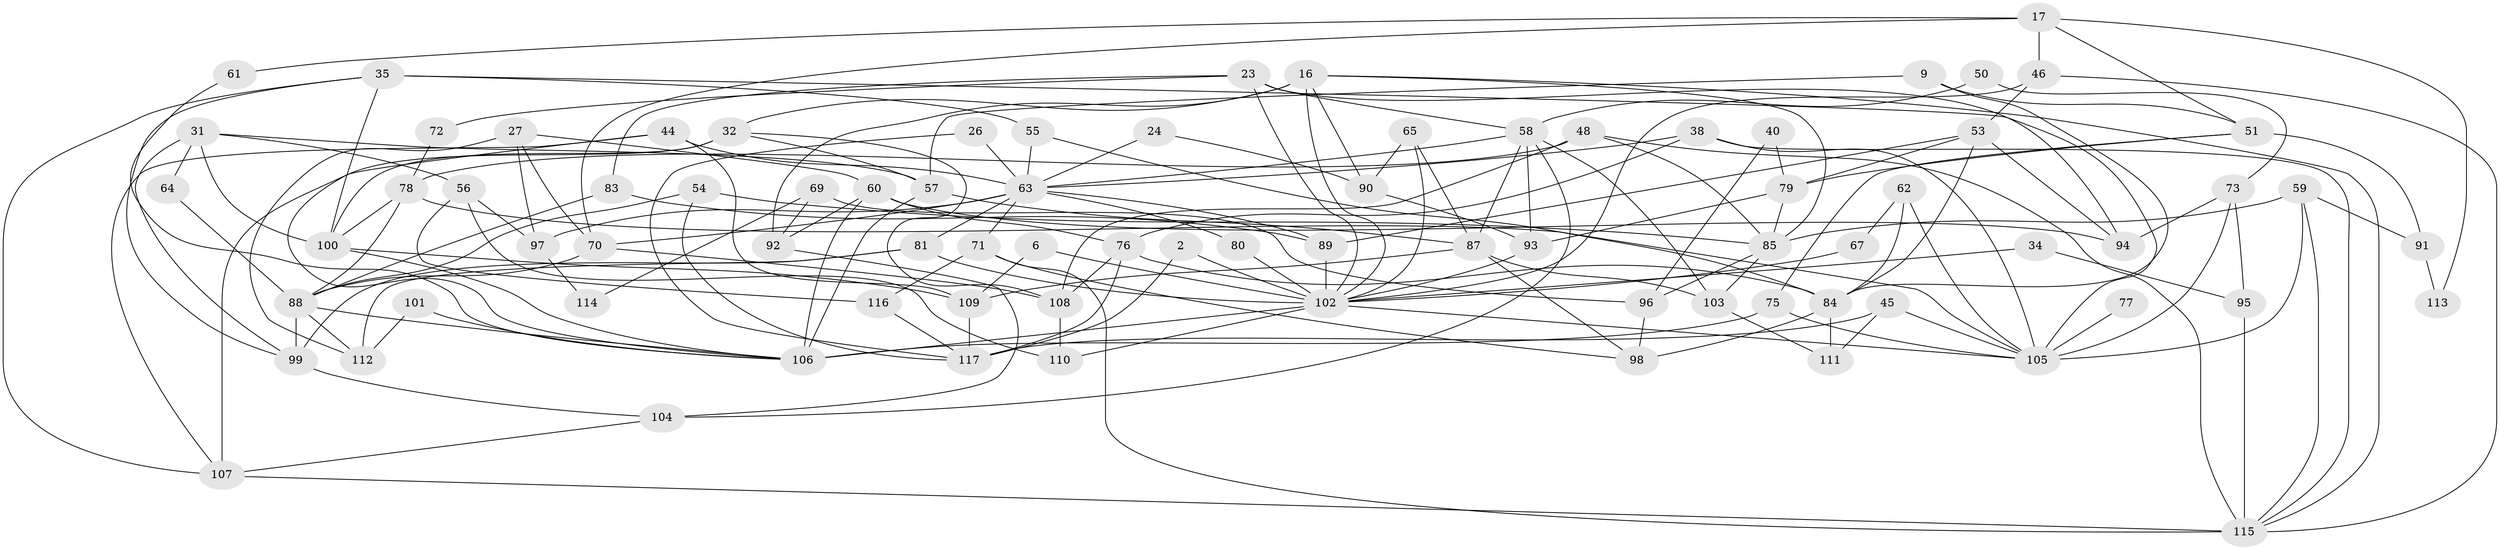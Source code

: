 // original degree distribution, {6: 0.09401709401709402, 3: 0.2564102564102564, 4: 0.27350427350427353, 2: 0.1452991452991453, 5: 0.18803418803418803, 8: 0.008547008547008548, 9: 0.017094017094017096, 7: 0.017094017094017096}
// Generated by graph-tools (version 1.1) at 2025/52/03/04/25 21:52:16]
// undirected, 81 vertices, 175 edges
graph export_dot {
graph [start="1"]
  node [color=gray90,style=filled];
  2;
  6;
  9;
  16 [super="+10"];
  17;
  23;
  24;
  26;
  27;
  31;
  32 [super="+15"];
  34;
  35 [super="+5"];
  38 [super="+20"];
  40;
  44;
  45;
  46;
  48 [super="+37+41"];
  50;
  51 [super="+3"];
  53;
  54;
  55;
  56;
  57;
  58 [super="+49"];
  59;
  60 [super="+14"];
  61;
  62;
  63 [super="+42+18"];
  64;
  65;
  67;
  69;
  70;
  71;
  72;
  73;
  75 [super="+43+25"];
  76;
  77;
  78 [super="+12"];
  79 [super="+19"];
  80;
  81;
  83;
  84 [super="+47"];
  85 [super="+74"];
  87 [super="+33"];
  88 [super="+86"];
  89;
  90;
  91;
  92;
  93;
  94;
  95 [super="+39"];
  96;
  97 [super="+21"];
  98;
  99;
  100;
  101;
  102 [super="+82"];
  103;
  104;
  105 [super="+36+66"];
  106 [super="+8+30"];
  107;
  108 [super="+11"];
  109;
  110;
  111;
  112;
  113;
  114;
  115 [super="+29"];
  116;
  117 [super="+68"];
  2 -- 102 [weight=2];
  2 -- 117;
  6 -- 109;
  6 -- 102;
  9 -- 57;
  9 -- 84;
  9 -- 51;
  16 -- 90;
  16 -- 85;
  16 -- 92 [weight=2];
  16 -- 32;
  16 -- 115;
  16 -- 102;
  17 -- 51;
  17 -- 46;
  17 -- 61;
  17 -- 70;
  17 -- 113;
  23 -- 83;
  23 -- 72;
  23 -- 94;
  23 -- 102;
  23 -- 58;
  24 -- 90;
  24 -- 63;
  26 -- 63;
  26 -- 117;
  27 -- 70;
  27 -- 97;
  27 -- 112;
  27 -- 60;
  31 -- 100;
  31 -- 57;
  31 -- 56;
  31 -- 64;
  31 -- 99;
  32 -- 100;
  32 -- 107;
  32 -- 57;
  32 -- 108;
  34 -- 95 [weight=2];
  34 -- 102 [weight=2];
  35 -- 107;
  35 -- 100 [weight=2];
  35 -- 105 [weight=3];
  35 -- 99;
  35 -- 55;
  38 -- 76;
  38 -- 105;
  38 -- 63;
  38 -- 115;
  40 -- 96;
  40 -- 79;
  44 -- 109;
  44 -- 107;
  44 -- 106;
  44 -- 63;
  45 -- 117;
  45 -- 111;
  45 -- 105;
  46 -- 115;
  46 -- 102;
  46 -- 53;
  48 -- 85;
  48 -- 115 [weight=2];
  48 -- 78;
  48 -- 108;
  50 -- 58;
  50 -- 73;
  51 -- 91;
  51 -- 75;
  51 -- 79;
  53 -- 89;
  53 -- 94;
  53 -- 79;
  53 -- 84;
  54 -- 85 [weight=2];
  54 -- 88;
  54 -- 117;
  55 -- 84;
  55 -- 63;
  56 -- 110;
  56 -- 97;
  56 -- 116;
  57 -- 87;
  57 -- 106;
  58 -- 93 [weight=2];
  58 -- 104;
  58 -- 87;
  58 -- 103;
  58 -- 63;
  59 -- 85;
  59 -- 115;
  59 -- 91;
  59 -- 105;
  60 -- 94;
  60 -- 92;
  60 -- 106;
  60 -- 76;
  61 -- 106;
  62 -- 84 [weight=2];
  62 -- 67;
  62 -- 105;
  63 -- 81;
  63 -- 70;
  63 -- 71;
  63 -- 80;
  63 -- 89;
  63 -- 97;
  64 -- 88;
  65 -- 87;
  65 -- 102;
  65 -- 90;
  67 -- 102;
  69 -- 92;
  69 -- 96;
  69 -- 114;
  70 -- 108;
  70 -- 88;
  71 -- 115;
  71 -- 116;
  71 -- 98;
  72 -- 78;
  73 -- 94;
  73 -- 95;
  73 -- 105;
  75 -- 106 [weight=2];
  75 -- 105 [weight=2];
  76 -- 117;
  76 -- 84;
  76 -- 108;
  77 -- 105 [weight=2];
  78 -- 100;
  78 -- 105;
  78 -- 88;
  79 -- 93 [weight=2];
  79 -- 85;
  80 -- 102 [weight=2];
  81 -- 102;
  81 -- 99;
  81 -- 112;
  83 -- 89;
  83 -- 88;
  84 -- 111;
  84 -- 98;
  85 -- 103 [weight=2];
  85 -- 96;
  87 -- 109 [weight=2];
  87 -- 103;
  87 -- 98;
  88 -- 112;
  88 -- 106;
  88 -- 99;
  89 -- 102;
  90 -- 93;
  91 -- 113;
  92 -- 104;
  93 -- 102;
  95 -- 115;
  96 -- 98;
  97 -- 114;
  99 -- 104;
  100 -- 109;
  100 -- 106;
  101 -- 112;
  101 -- 106;
  102 -- 110;
  102 -- 106 [weight=2];
  102 -- 105;
  103 -- 111;
  104 -- 107;
  107 -- 115;
  108 -- 110;
  109 -- 117 [weight=2];
  116 -- 117;
}
